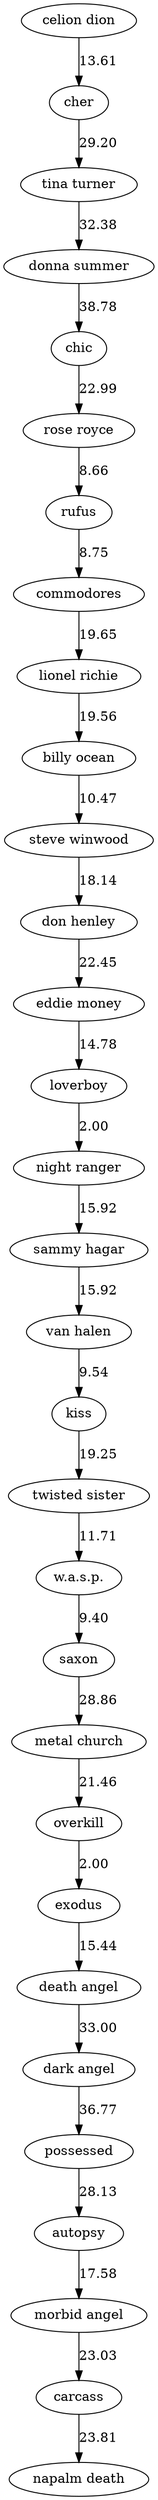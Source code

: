 digraph G {
graph [splines=true overlap=false]
"carcass" -> "napalm death" [label="23.81"];

"morbid angel" -> "carcass" [label="23.03"];

"autopsy" -> "morbid angel" [label="17.58"];

"possessed" -> "autopsy" [label="28.13"];

"dark angel" -> "possessed" [label="36.77"];

"death angel" -> "dark angel" [label="33.00"];

"exodus" -> "death angel" [label="15.44"];

"overkill" -> "exodus" [label="2.00"];

"metal church" -> "overkill" [label="21.46"];

"saxon" -> "metal church" [label="28.86"];

"w.a.s.p." -> "saxon" [label="9.40"];

"twisted sister" -> "w.a.s.p." [label="11.71"];

"kiss" -> "twisted sister" [label="19.25"];

"van halen" -> "kiss" [label="9.54"];

"sammy hagar" -> "van halen" [label="15.92"];

"night ranger" -> "sammy hagar" [label="15.92"];

"loverboy" -> "night ranger" [label="2.00"];

"eddie money" -> "loverboy" [label="14.78"];

"don henley" -> "eddie money" [label="22.45"];

"steve winwood" -> "don henley" [label="18.14"];

"billy ocean" -> "steve winwood" [label="10.47"];

"lionel richie" -> "billy ocean" [label="19.56"];

"commodores" -> "lionel richie" [label="19.65"];

"rufus" -> "commodores" [label="8.75"];

"rose royce" -> "rufus" [label="8.66"];

"chic" -> "rose royce" [label="22.99"];

"donna summer" -> "chic" [label="38.78"];

"tina turner" -> "donna summer" [label="32.38"];

"cher" -> "tina turner" [label="29.20"];

"celion dion" -> "cher" [label="13.61"];
}